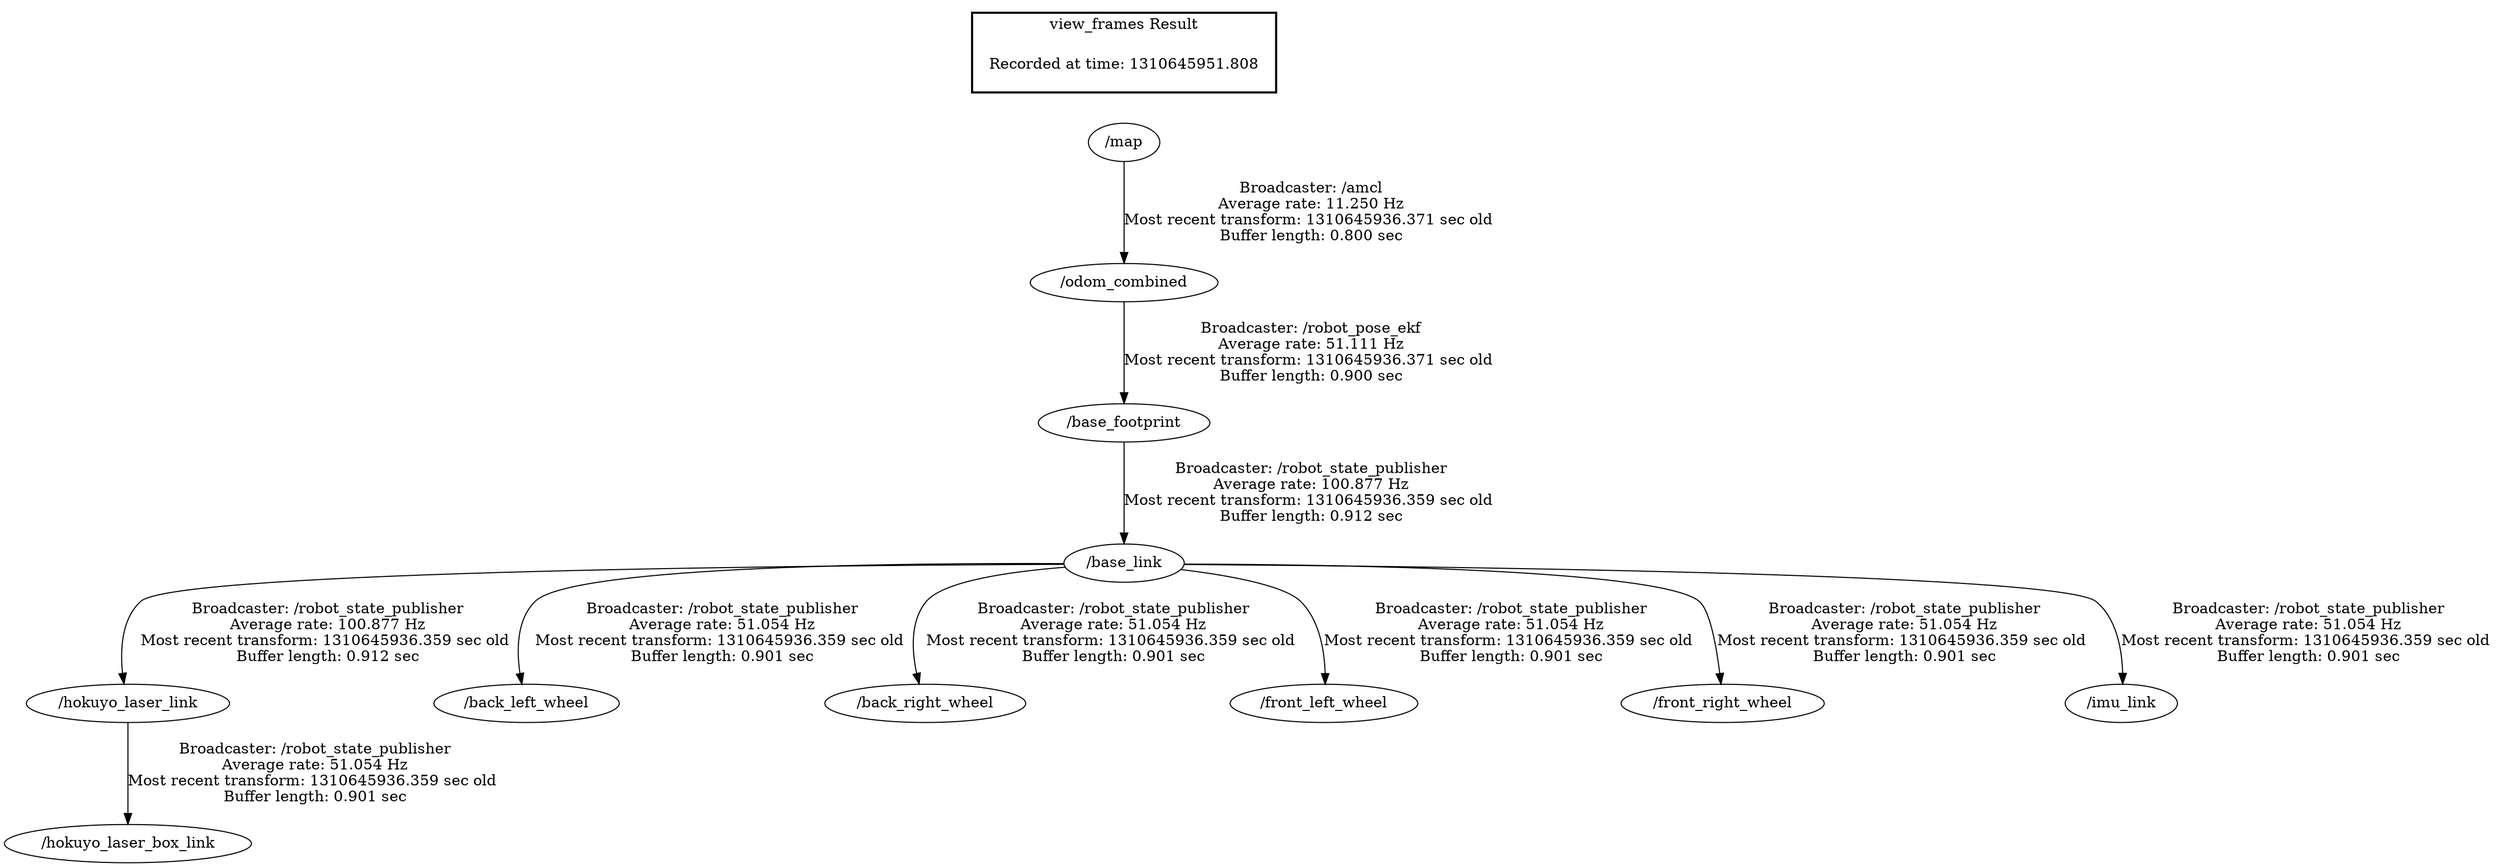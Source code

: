 digraph G {
"/base_footprint" -> "/base_link"[label="Broadcaster: /robot_state_publisher\nAverage rate: 100.877 Hz\nMost recent transform: 1310645936.359 sec old \nBuffer length: 0.912 sec\n"];
"/odom_combined" -> "/base_footprint"[label="Broadcaster: /robot_pose_ekf\nAverage rate: 51.111 Hz\nMost recent transform: 1310645936.371 sec old \nBuffer length: 0.900 sec\n"];
"/base_link" -> "/hokuyo_laser_link"[label="Broadcaster: /robot_state_publisher\nAverage rate: 100.877 Hz\nMost recent transform: 1310645936.359 sec old \nBuffer length: 0.912 sec\n"];
"/base_link" -> "/back_left_wheel"[label="Broadcaster: /robot_state_publisher\nAverage rate: 51.054 Hz\nMost recent transform: 1310645936.359 sec old \nBuffer length: 0.901 sec\n"];
"/base_link" -> "/back_right_wheel"[label="Broadcaster: /robot_state_publisher\nAverage rate: 51.054 Hz\nMost recent transform: 1310645936.359 sec old \nBuffer length: 0.901 sec\n"];
"/base_link" -> "/front_left_wheel"[label="Broadcaster: /robot_state_publisher\nAverage rate: 51.054 Hz\nMost recent transform: 1310645936.359 sec old \nBuffer length: 0.901 sec\n"];
"/base_link" -> "/front_right_wheel"[label="Broadcaster: /robot_state_publisher\nAverage rate: 51.054 Hz\nMost recent transform: 1310645936.359 sec old \nBuffer length: 0.901 sec\n"];
"/hokuyo_laser_link" -> "/hokuyo_laser_box_link"[label="Broadcaster: /robot_state_publisher\nAverage rate: 51.054 Hz\nMost recent transform: 1310645936.359 sec old \nBuffer length: 0.901 sec\n"];
"/base_link" -> "/imu_link"[label="Broadcaster: /robot_state_publisher\nAverage rate: 51.054 Hz\nMost recent transform: 1310645936.359 sec old \nBuffer length: 0.901 sec\n"];
"/map" -> "/odom_combined"[label="Broadcaster: /amcl\nAverage rate: 11.250 Hz\nMost recent transform: 1310645936.371 sec old \nBuffer length: 0.800 sec\n"];
edge [style=invis];
 subgraph cluster_legend { style=bold; color=black; label ="view_frames Result";
"Recorded at time: 1310645951.808"[ shape=plaintext ] ;
 }->"/map";
}